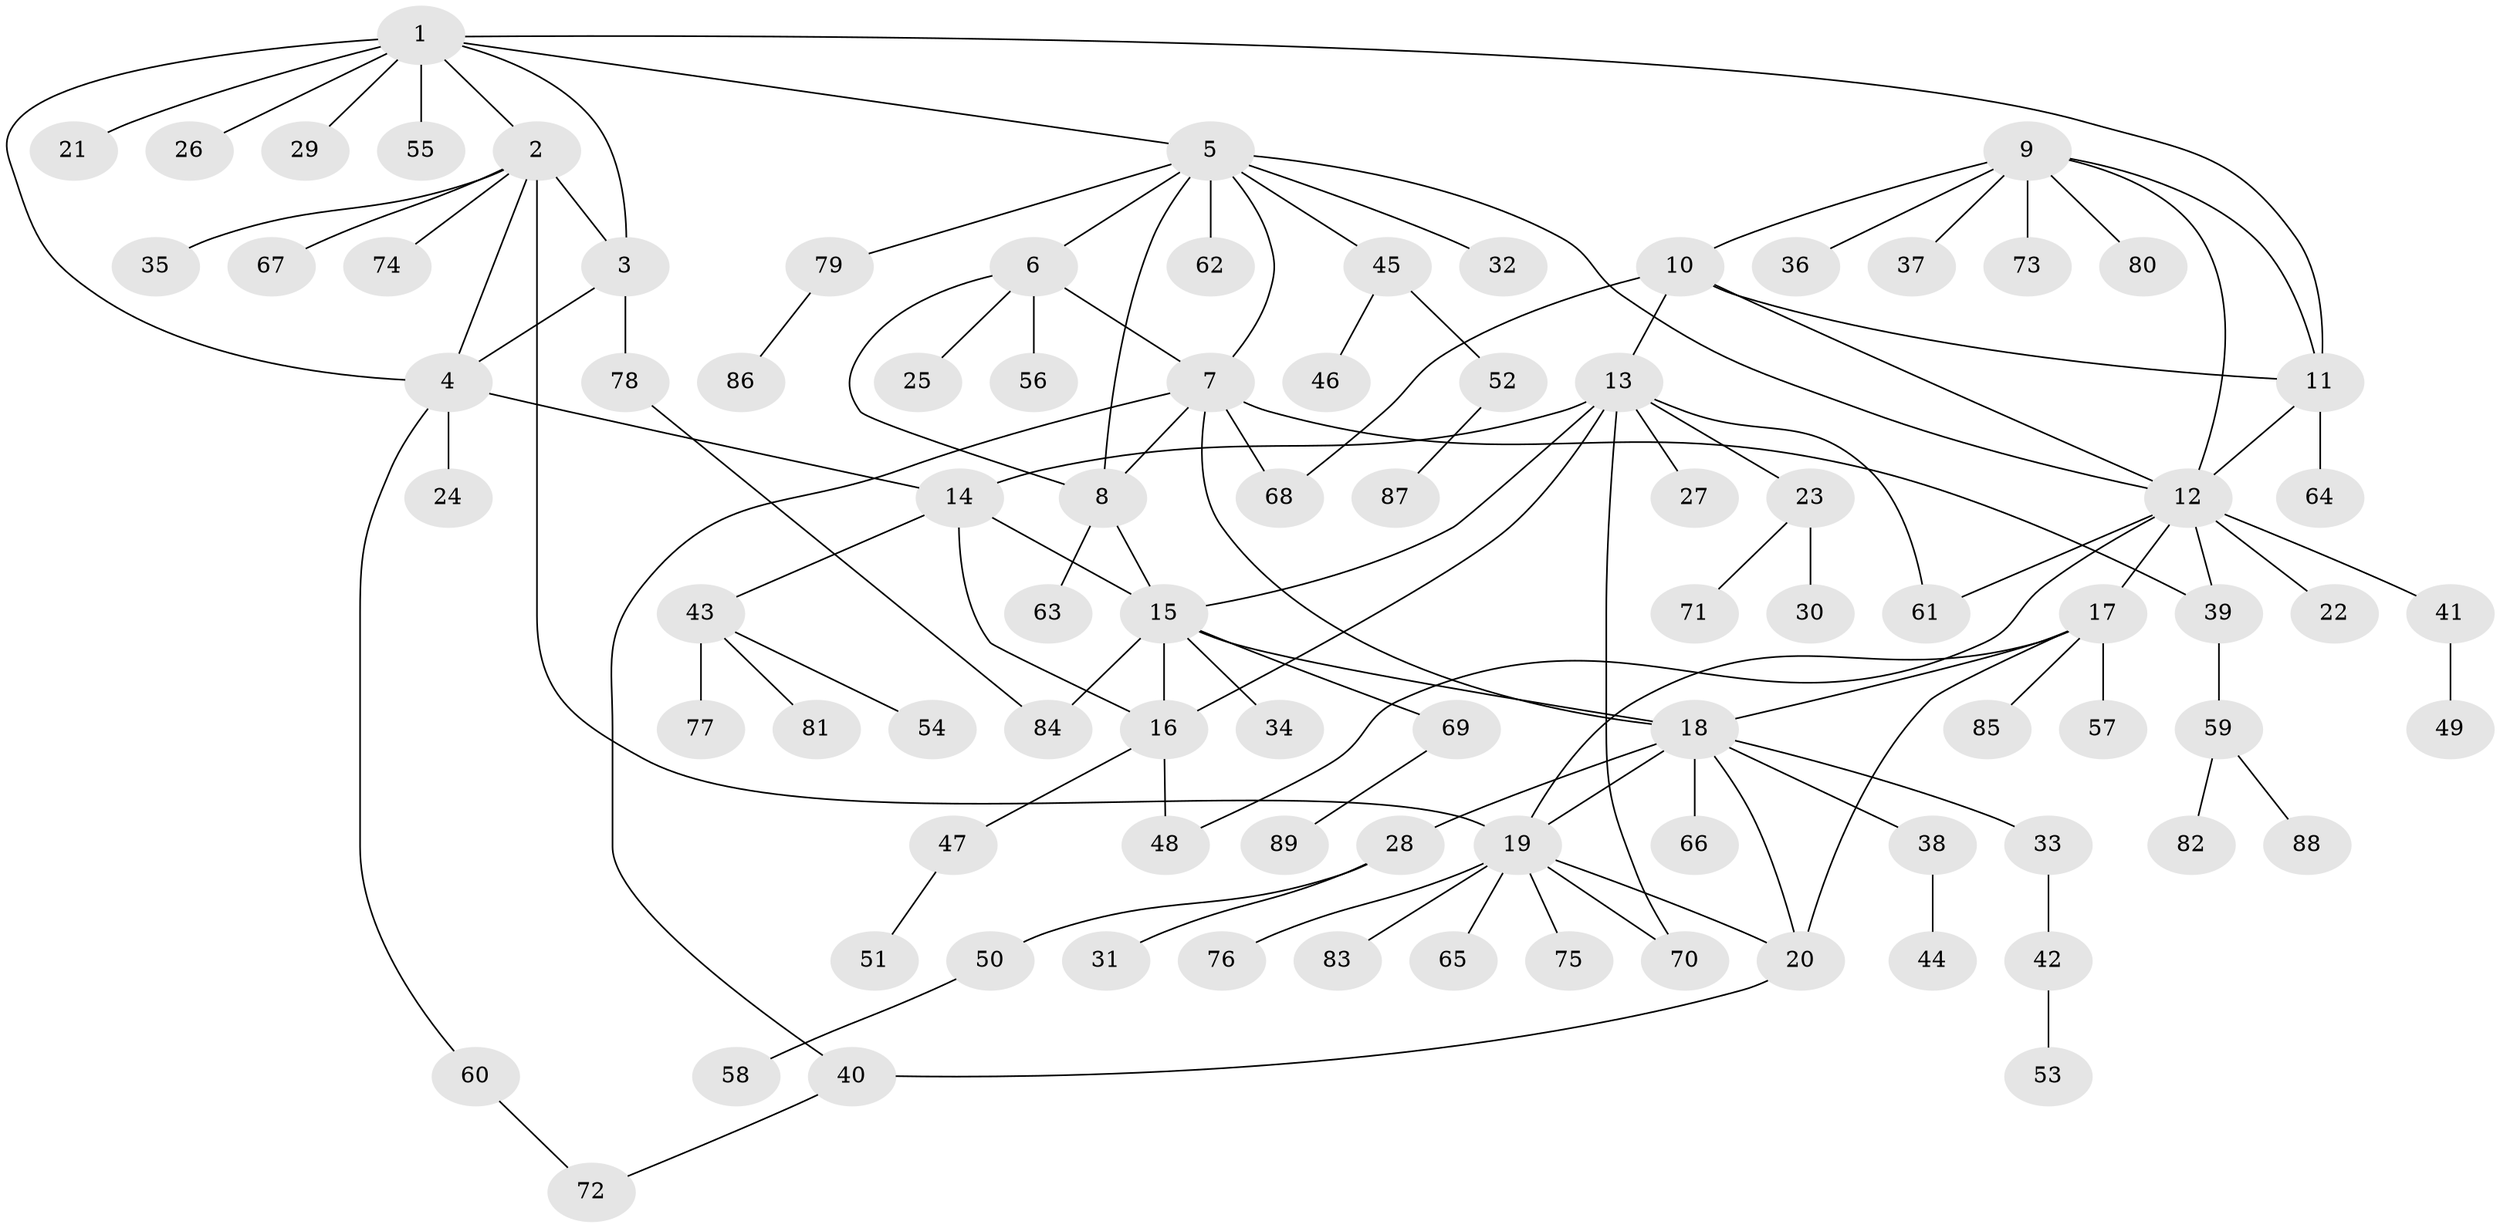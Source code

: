// coarse degree distribution, {11: 0.014925373134328358, 7: 0.029850746268656716, 10: 0.029850746268656716, 13: 0.014925373134328358, 3: 0.07462686567164178, 6: 0.014925373134328358, 5: 0.029850746268656716, 8: 0.029850746268656716, 9: 0.014925373134328358, 4: 0.029850746268656716, 1: 0.5970149253731343, 2: 0.11940298507462686}
// Generated by graph-tools (version 1.1) at 2025/24/03/03/25 07:24:11]
// undirected, 89 vertices, 117 edges
graph export_dot {
graph [start="1"]
  node [color=gray90,style=filled];
  1;
  2;
  3;
  4;
  5;
  6;
  7;
  8;
  9;
  10;
  11;
  12;
  13;
  14;
  15;
  16;
  17;
  18;
  19;
  20;
  21;
  22;
  23;
  24;
  25;
  26;
  27;
  28;
  29;
  30;
  31;
  32;
  33;
  34;
  35;
  36;
  37;
  38;
  39;
  40;
  41;
  42;
  43;
  44;
  45;
  46;
  47;
  48;
  49;
  50;
  51;
  52;
  53;
  54;
  55;
  56;
  57;
  58;
  59;
  60;
  61;
  62;
  63;
  64;
  65;
  66;
  67;
  68;
  69;
  70;
  71;
  72;
  73;
  74;
  75;
  76;
  77;
  78;
  79;
  80;
  81;
  82;
  83;
  84;
  85;
  86;
  87;
  88;
  89;
  1 -- 2;
  1 -- 3;
  1 -- 4;
  1 -- 5;
  1 -- 11;
  1 -- 21;
  1 -- 26;
  1 -- 29;
  1 -- 55;
  2 -- 3;
  2 -- 4;
  2 -- 19;
  2 -- 35;
  2 -- 67;
  2 -- 74;
  3 -- 4;
  3 -- 78;
  4 -- 14;
  4 -- 24;
  4 -- 60;
  5 -- 6;
  5 -- 7;
  5 -- 8;
  5 -- 12;
  5 -- 32;
  5 -- 45;
  5 -- 62;
  5 -- 79;
  6 -- 7;
  6 -- 8;
  6 -- 25;
  6 -- 56;
  7 -- 8;
  7 -- 18;
  7 -- 39;
  7 -- 40;
  7 -- 68;
  8 -- 15;
  8 -- 63;
  9 -- 10;
  9 -- 11;
  9 -- 12;
  9 -- 36;
  9 -- 37;
  9 -- 73;
  9 -- 80;
  10 -- 11;
  10 -- 12;
  10 -- 13;
  10 -- 68;
  11 -- 12;
  11 -- 64;
  12 -- 17;
  12 -- 22;
  12 -- 39;
  12 -- 41;
  12 -- 48;
  12 -- 61;
  13 -- 14;
  13 -- 15;
  13 -- 16;
  13 -- 23;
  13 -- 27;
  13 -- 61;
  13 -- 70;
  14 -- 15;
  14 -- 16;
  14 -- 43;
  15 -- 16;
  15 -- 18;
  15 -- 34;
  15 -- 69;
  15 -- 84;
  16 -- 47;
  16 -- 48;
  17 -- 18;
  17 -- 19;
  17 -- 20;
  17 -- 57;
  17 -- 85;
  18 -- 19;
  18 -- 20;
  18 -- 28;
  18 -- 33;
  18 -- 38;
  18 -- 66;
  19 -- 20;
  19 -- 65;
  19 -- 70;
  19 -- 75;
  19 -- 76;
  19 -- 83;
  20 -- 40;
  23 -- 30;
  23 -- 71;
  28 -- 31;
  28 -- 50;
  33 -- 42;
  38 -- 44;
  39 -- 59;
  40 -- 72;
  41 -- 49;
  42 -- 53;
  43 -- 54;
  43 -- 77;
  43 -- 81;
  45 -- 46;
  45 -- 52;
  47 -- 51;
  50 -- 58;
  52 -- 87;
  59 -- 82;
  59 -- 88;
  60 -- 72;
  69 -- 89;
  78 -- 84;
  79 -- 86;
}
